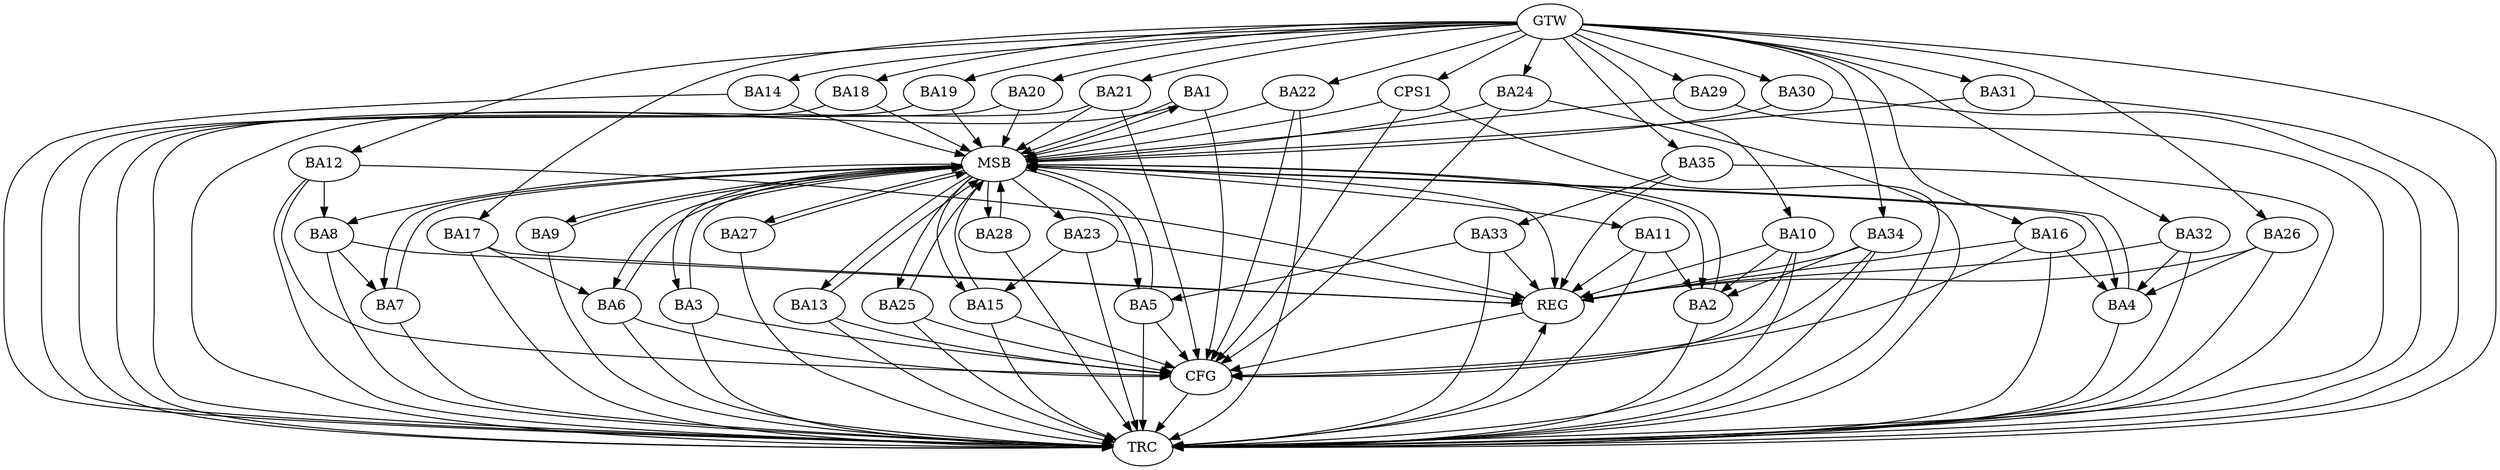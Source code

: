 strict digraph G {
  BA1 [ label="BA1" ];
  BA2 [ label="BA2" ];
  BA3 [ label="BA3" ];
  BA4 [ label="BA4" ];
  BA5 [ label="BA5" ];
  BA6 [ label="BA6" ];
  BA7 [ label="BA7" ];
  BA8 [ label="BA8" ];
  BA9 [ label="BA9" ];
  BA10 [ label="BA10" ];
  BA11 [ label="BA11" ];
  BA12 [ label="BA12" ];
  BA13 [ label="BA13" ];
  BA14 [ label="BA14" ];
  BA15 [ label="BA15" ];
  BA16 [ label="BA16" ];
  BA17 [ label="BA17" ];
  BA18 [ label="BA18" ];
  BA19 [ label="BA19" ];
  BA20 [ label="BA20" ];
  BA21 [ label="BA21" ];
  BA22 [ label="BA22" ];
  BA23 [ label="BA23" ];
  BA24 [ label="BA24" ];
  BA25 [ label="BA25" ];
  BA26 [ label="BA26" ];
  BA27 [ label="BA27" ];
  BA28 [ label="BA28" ];
  BA29 [ label="BA29" ];
  BA30 [ label="BA30" ];
  BA31 [ label="BA31" ];
  BA32 [ label="BA32" ];
  BA33 [ label="BA33" ];
  BA34 [ label="BA34" ];
  BA35 [ label="BA35" ];
  CPS1 [ label="CPS1" ];
  GTW [ label="GTW" ];
  REG [ label="REG" ];
  MSB [ label="MSB" ];
  CFG [ label="CFG" ];
  TRC [ label="TRC" ];
  BA8 -> BA7;
  BA10 -> BA2;
  BA11 -> BA2;
  BA12 -> BA8;
  BA16 -> BA4;
  BA17 -> BA6;
  BA23 -> BA15;
  BA26 -> BA4;
  BA32 -> BA4;
  BA33 -> BA5;
  BA34 -> BA2;
  BA35 -> BA33;
  GTW -> BA10;
  GTW -> BA12;
  GTW -> BA14;
  GTW -> BA16;
  GTW -> BA17;
  GTW -> BA18;
  GTW -> BA19;
  GTW -> BA20;
  GTW -> BA21;
  GTW -> BA22;
  GTW -> BA24;
  GTW -> BA26;
  GTW -> BA29;
  GTW -> BA30;
  GTW -> BA31;
  GTW -> BA32;
  GTW -> BA34;
  GTW -> BA35;
  GTW -> CPS1;
  BA8 -> REG;
  BA10 -> REG;
  BA11 -> REG;
  BA12 -> REG;
  BA16 -> REG;
  BA17 -> REG;
  BA23 -> REG;
  BA26 -> REG;
  BA32 -> REG;
  BA33 -> REG;
  BA34 -> REG;
  BA35 -> REG;
  BA1 -> MSB;
  MSB -> BA2;
  MSB -> REG;
  BA2 -> MSB;
  MSB -> BA1;
  BA3 -> MSB;
  BA4 -> MSB;
  MSB -> BA3;
  BA5 -> MSB;
  MSB -> BA4;
  BA6 -> MSB;
  MSB -> BA5;
  BA7 -> MSB;
  BA9 -> MSB;
  MSB -> BA6;
  BA13 -> MSB;
  BA14 -> MSB;
  BA15 -> MSB;
  MSB -> BA8;
  BA18 -> MSB;
  BA19 -> MSB;
  BA20 -> MSB;
  BA21 -> MSB;
  MSB -> BA15;
  BA22 -> MSB;
  MSB -> BA9;
  BA24 -> MSB;
  BA25 -> MSB;
  BA27 -> MSB;
  BA28 -> MSB;
  BA29 -> MSB;
  MSB -> BA7;
  BA30 -> MSB;
  BA31 -> MSB;
  CPS1 -> MSB;
  MSB -> BA25;
  MSB -> BA11;
  MSB -> BA28;
  MSB -> BA27;
  MSB -> BA23;
  MSB -> BA13;
  BA12 -> CFG;
  BA5 -> CFG;
  CPS1 -> CFG;
  BA21 -> CFG;
  BA16 -> CFG;
  BA3 -> CFG;
  BA25 -> CFG;
  BA1 -> CFG;
  BA6 -> CFG;
  BA34 -> CFG;
  BA24 -> CFG;
  BA10 -> CFG;
  BA13 -> CFG;
  BA15 -> CFG;
  BA22 -> CFG;
  REG -> CFG;
  BA1 -> TRC;
  BA2 -> TRC;
  BA3 -> TRC;
  BA4 -> TRC;
  BA5 -> TRC;
  BA6 -> TRC;
  BA7 -> TRC;
  BA8 -> TRC;
  BA9 -> TRC;
  BA10 -> TRC;
  BA11 -> TRC;
  BA12 -> TRC;
  BA13 -> TRC;
  BA14 -> TRC;
  BA15 -> TRC;
  BA16 -> TRC;
  BA17 -> TRC;
  BA18 -> TRC;
  BA19 -> TRC;
  BA20 -> TRC;
  BA21 -> TRC;
  BA22 -> TRC;
  BA23 -> TRC;
  BA24 -> TRC;
  BA25 -> TRC;
  BA26 -> TRC;
  BA27 -> TRC;
  BA28 -> TRC;
  BA29 -> TRC;
  BA30 -> TRC;
  BA31 -> TRC;
  BA32 -> TRC;
  BA33 -> TRC;
  BA34 -> TRC;
  BA35 -> TRC;
  CPS1 -> TRC;
  GTW -> TRC;
  CFG -> TRC;
  TRC -> REG;
}
